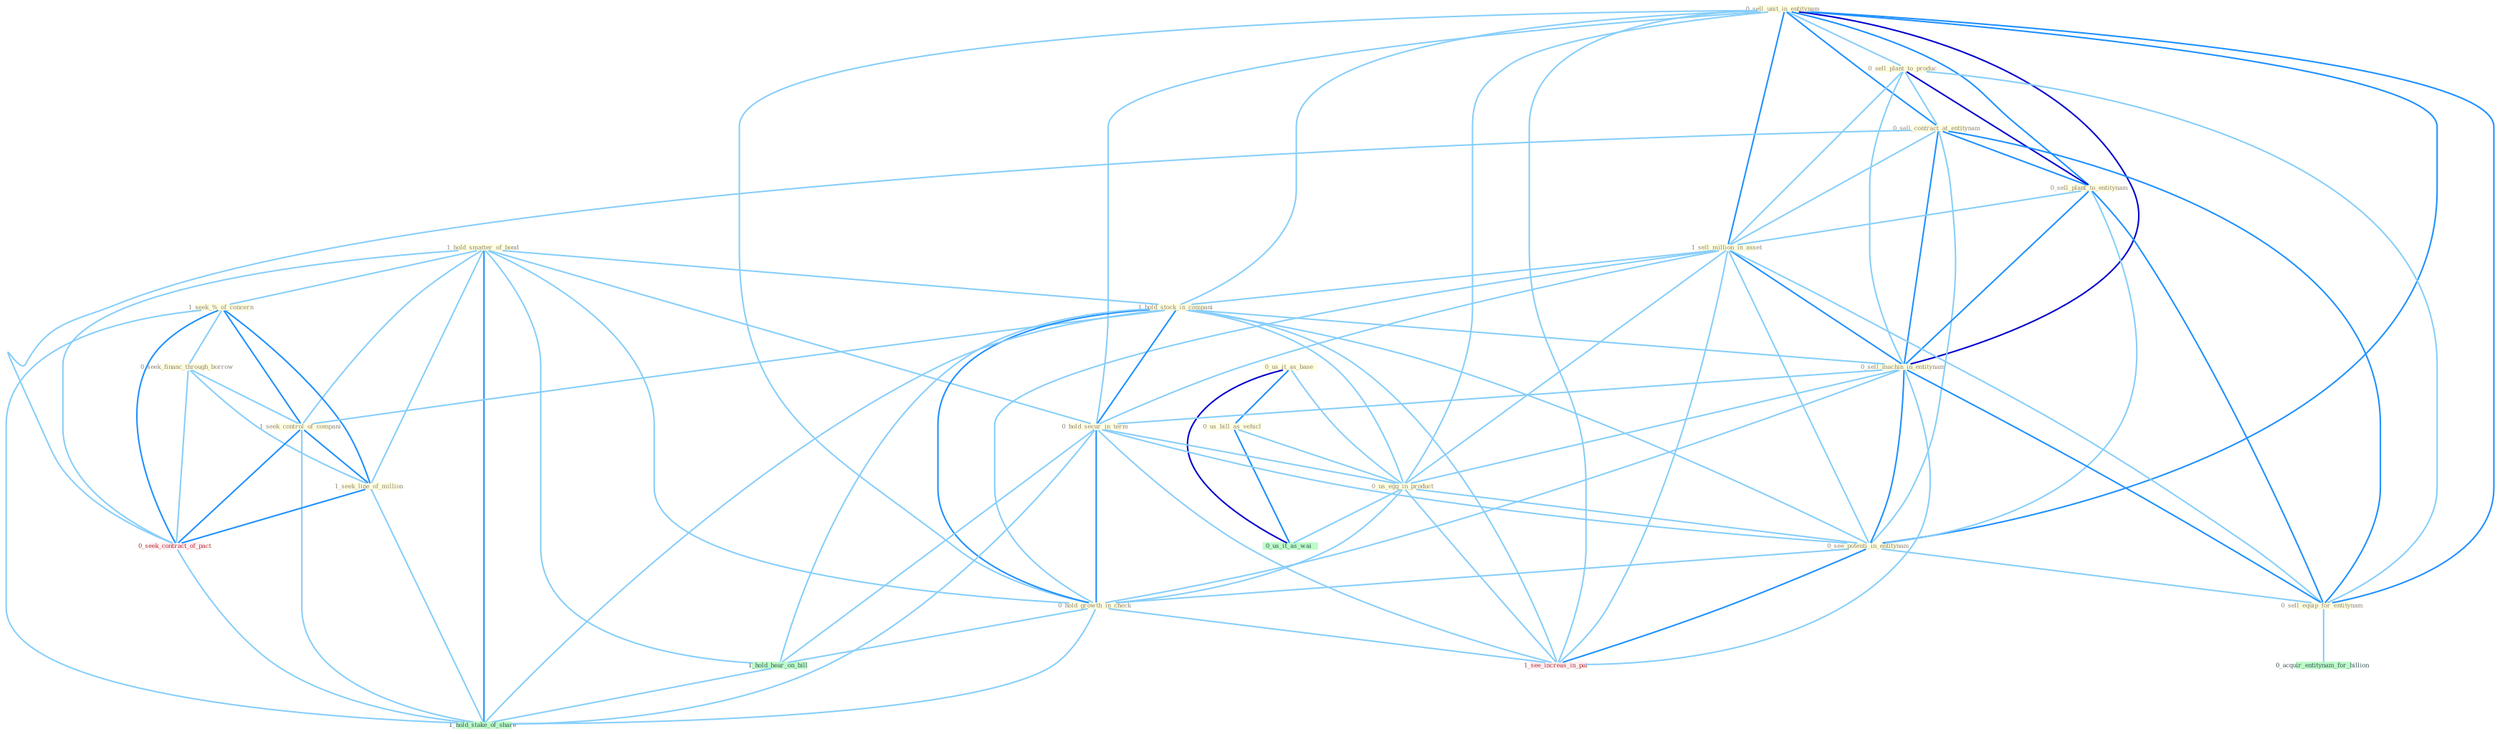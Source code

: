 Graph G{ 
    node
    [shape=polygon,style=filled,width=.5,height=.06,color="#BDFCC9",fixedsize=true,fontsize=4,
    fontcolor="#2f4f4f"];
    {node
    [color="#ffffe0", fontcolor="#8b7d6b"] "1_hold_smatter_of_bond " "0_sell_unit_in_entitynam " "0_us_it_as_base " "0_sell_plant_to_produc " "0_sell_contract_at_entitynam " "0_sell_plant_to_entitynam " "1_seek_%_of_concern " "0_seek_financ_through_borrow " "1_sell_million_in_asset " "1_hold_stock_in_compani " "1_seek_control_of_compani " "0_sell_machin_in_entitynam " "0_us_bill_as_vehicl " "0_hold_secur_in_term " "0_us_egg_in_product " "0_see_potenti_in_entitynam " "1_seek_line_of_million " "0_hold_growth_in_check " "0_sell_equip_for_entitynam "}
{node [color="#fff0f5", fontcolor="#b22222"] "0_seek_contract_of_pact " "1_see_increas_in_pai "}
edge [color="#B0E2FF"];

	"1_hold_smatter_of_bond " -- "1_seek_%_of_concern " [w="1", color="#87cefa" ];
	"1_hold_smatter_of_bond " -- "1_hold_stock_in_compani " [w="1", color="#87cefa" ];
	"1_hold_smatter_of_bond " -- "1_seek_control_of_compani " [w="1", color="#87cefa" ];
	"1_hold_smatter_of_bond " -- "0_hold_secur_in_term " [w="1", color="#87cefa" ];
	"1_hold_smatter_of_bond " -- "1_seek_line_of_million " [w="1", color="#87cefa" ];
	"1_hold_smatter_of_bond " -- "0_hold_growth_in_check " [w="1", color="#87cefa" ];
	"1_hold_smatter_of_bond " -- "0_seek_contract_of_pact " [w="1", color="#87cefa" ];
	"1_hold_smatter_of_bond " -- "1_hold_hear_on_bill " [w="1", color="#87cefa" ];
	"1_hold_smatter_of_bond " -- "1_hold_stake_of_share " [w="2", color="#1e90ff" , len=0.8];
	"0_sell_unit_in_entitynam " -- "0_sell_plant_to_produc " [w="1", color="#87cefa" ];
	"0_sell_unit_in_entitynam " -- "0_sell_contract_at_entitynam " [w="2", color="#1e90ff" , len=0.8];
	"0_sell_unit_in_entitynam " -- "0_sell_plant_to_entitynam " [w="2", color="#1e90ff" , len=0.8];
	"0_sell_unit_in_entitynam " -- "1_sell_million_in_asset " [w="2", color="#1e90ff" , len=0.8];
	"0_sell_unit_in_entitynam " -- "1_hold_stock_in_compani " [w="1", color="#87cefa" ];
	"0_sell_unit_in_entitynam " -- "0_sell_machin_in_entitynam " [w="3", color="#0000cd" , len=0.6];
	"0_sell_unit_in_entitynam " -- "0_hold_secur_in_term " [w="1", color="#87cefa" ];
	"0_sell_unit_in_entitynam " -- "0_us_egg_in_product " [w="1", color="#87cefa" ];
	"0_sell_unit_in_entitynam " -- "0_see_potenti_in_entitynam " [w="2", color="#1e90ff" , len=0.8];
	"0_sell_unit_in_entitynam " -- "0_hold_growth_in_check " [w="1", color="#87cefa" ];
	"0_sell_unit_in_entitynam " -- "0_sell_equip_for_entitynam " [w="2", color="#1e90ff" , len=0.8];
	"0_sell_unit_in_entitynam " -- "1_see_increas_in_pai " [w="1", color="#87cefa" ];
	"0_us_it_as_base " -- "0_us_bill_as_vehicl " [w="2", color="#1e90ff" , len=0.8];
	"0_us_it_as_base " -- "0_us_egg_in_product " [w="1", color="#87cefa" ];
	"0_us_it_as_base " -- "0_us_it_as_wai " [w="3", color="#0000cd" , len=0.6];
	"0_sell_plant_to_produc " -- "0_sell_contract_at_entitynam " [w="1", color="#87cefa" ];
	"0_sell_plant_to_produc " -- "0_sell_plant_to_entitynam " [w="3", color="#0000cd" , len=0.6];
	"0_sell_plant_to_produc " -- "1_sell_million_in_asset " [w="1", color="#87cefa" ];
	"0_sell_plant_to_produc " -- "0_sell_machin_in_entitynam " [w="1", color="#87cefa" ];
	"0_sell_plant_to_produc " -- "0_sell_equip_for_entitynam " [w="1", color="#87cefa" ];
	"0_sell_contract_at_entitynam " -- "0_sell_plant_to_entitynam " [w="2", color="#1e90ff" , len=0.8];
	"0_sell_contract_at_entitynam " -- "1_sell_million_in_asset " [w="1", color="#87cefa" ];
	"0_sell_contract_at_entitynam " -- "0_sell_machin_in_entitynam " [w="2", color="#1e90ff" , len=0.8];
	"0_sell_contract_at_entitynam " -- "0_see_potenti_in_entitynam " [w="1", color="#87cefa" ];
	"0_sell_contract_at_entitynam " -- "0_sell_equip_for_entitynam " [w="2", color="#1e90ff" , len=0.8];
	"0_sell_contract_at_entitynam " -- "0_seek_contract_of_pact " [w="1", color="#87cefa" ];
	"0_sell_plant_to_entitynam " -- "1_sell_million_in_asset " [w="1", color="#87cefa" ];
	"0_sell_plant_to_entitynam " -- "0_sell_machin_in_entitynam " [w="2", color="#1e90ff" , len=0.8];
	"0_sell_plant_to_entitynam " -- "0_see_potenti_in_entitynam " [w="1", color="#87cefa" ];
	"0_sell_plant_to_entitynam " -- "0_sell_equip_for_entitynam " [w="2", color="#1e90ff" , len=0.8];
	"1_seek_%_of_concern " -- "0_seek_financ_through_borrow " [w="1", color="#87cefa" ];
	"1_seek_%_of_concern " -- "1_seek_control_of_compani " [w="2", color="#1e90ff" , len=0.8];
	"1_seek_%_of_concern " -- "1_seek_line_of_million " [w="2", color="#1e90ff" , len=0.8];
	"1_seek_%_of_concern " -- "0_seek_contract_of_pact " [w="2", color="#1e90ff" , len=0.8];
	"1_seek_%_of_concern " -- "1_hold_stake_of_share " [w="1", color="#87cefa" ];
	"0_seek_financ_through_borrow " -- "1_seek_control_of_compani " [w="1", color="#87cefa" ];
	"0_seek_financ_through_borrow " -- "1_seek_line_of_million " [w="1", color="#87cefa" ];
	"0_seek_financ_through_borrow " -- "0_seek_contract_of_pact " [w="1", color="#87cefa" ];
	"1_sell_million_in_asset " -- "1_hold_stock_in_compani " [w="1", color="#87cefa" ];
	"1_sell_million_in_asset " -- "0_sell_machin_in_entitynam " [w="2", color="#1e90ff" , len=0.8];
	"1_sell_million_in_asset " -- "0_hold_secur_in_term " [w="1", color="#87cefa" ];
	"1_sell_million_in_asset " -- "0_us_egg_in_product " [w="1", color="#87cefa" ];
	"1_sell_million_in_asset " -- "0_see_potenti_in_entitynam " [w="1", color="#87cefa" ];
	"1_sell_million_in_asset " -- "0_hold_growth_in_check " [w="1", color="#87cefa" ];
	"1_sell_million_in_asset " -- "0_sell_equip_for_entitynam " [w="1", color="#87cefa" ];
	"1_sell_million_in_asset " -- "1_see_increas_in_pai " [w="1", color="#87cefa" ];
	"1_hold_stock_in_compani " -- "1_seek_control_of_compani " [w="1", color="#87cefa" ];
	"1_hold_stock_in_compani " -- "0_sell_machin_in_entitynam " [w="1", color="#87cefa" ];
	"1_hold_stock_in_compani " -- "0_hold_secur_in_term " [w="2", color="#1e90ff" , len=0.8];
	"1_hold_stock_in_compani " -- "0_us_egg_in_product " [w="1", color="#87cefa" ];
	"1_hold_stock_in_compani " -- "0_see_potenti_in_entitynam " [w="1", color="#87cefa" ];
	"1_hold_stock_in_compani " -- "0_hold_growth_in_check " [w="2", color="#1e90ff" , len=0.8];
	"1_hold_stock_in_compani " -- "1_see_increas_in_pai " [w="1", color="#87cefa" ];
	"1_hold_stock_in_compani " -- "1_hold_hear_on_bill " [w="1", color="#87cefa" ];
	"1_hold_stock_in_compani " -- "1_hold_stake_of_share " [w="1", color="#87cefa" ];
	"1_seek_control_of_compani " -- "1_seek_line_of_million " [w="2", color="#1e90ff" , len=0.8];
	"1_seek_control_of_compani " -- "0_seek_contract_of_pact " [w="2", color="#1e90ff" , len=0.8];
	"1_seek_control_of_compani " -- "1_hold_stake_of_share " [w="1", color="#87cefa" ];
	"0_sell_machin_in_entitynam " -- "0_hold_secur_in_term " [w="1", color="#87cefa" ];
	"0_sell_machin_in_entitynam " -- "0_us_egg_in_product " [w="1", color="#87cefa" ];
	"0_sell_machin_in_entitynam " -- "0_see_potenti_in_entitynam " [w="2", color="#1e90ff" , len=0.8];
	"0_sell_machin_in_entitynam " -- "0_hold_growth_in_check " [w="1", color="#87cefa" ];
	"0_sell_machin_in_entitynam " -- "0_sell_equip_for_entitynam " [w="2", color="#1e90ff" , len=0.8];
	"0_sell_machin_in_entitynam " -- "1_see_increas_in_pai " [w="1", color="#87cefa" ];
	"0_us_bill_as_vehicl " -- "0_us_egg_in_product " [w="1", color="#87cefa" ];
	"0_us_bill_as_vehicl " -- "0_us_it_as_wai " [w="2", color="#1e90ff" , len=0.8];
	"0_hold_secur_in_term " -- "0_us_egg_in_product " [w="1", color="#87cefa" ];
	"0_hold_secur_in_term " -- "0_see_potenti_in_entitynam " [w="1", color="#87cefa" ];
	"0_hold_secur_in_term " -- "0_hold_growth_in_check " [w="2", color="#1e90ff" , len=0.8];
	"0_hold_secur_in_term " -- "1_see_increas_in_pai " [w="1", color="#87cefa" ];
	"0_hold_secur_in_term " -- "1_hold_hear_on_bill " [w="1", color="#87cefa" ];
	"0_hold_secur_in_term " -- "1_hold_stake_of_share " [w="1", color="#87cefa" ];
	"0_us_egg_in_product " -- "0_see_potenti_in_entitynam " [w="1", color="#87cefa" ];
	"0_us_egg_in_product " -- "0_hold_growth_in_check " [w="1", color="#87cefa" ];
	"0_us_egg_in_product " -- "0_us_it_as_wai " [w="1", color="#87cefa" ];
	"0_us_egg_in_product " -- "1_see_increas_in_pai " [w="1", color="#87cefa" ];
	"0_see_potenti_in_entitynam " -- "0_hold_growth_in_check " [w="1", color="#87cefa" ];
	"0_see_potenti_in_entitynam " -- "0_sell_equip_for_entitynam " [w="1", color="#87cefa" ];
	"0_see_potenti_in_entitynam " -- "1_see_increas_in_pai " [w="2", color="#1e90ff" , len=0.8];
	"1_seek_line_of_million " -- "0_seek_contract_of_pact " [w="2", color="#1e90ff" , len=0.8];
	"1_seek_line_of_million " -- "1_hold_stake_of_share " [w="1", color="#87cefa" ];
	"0_hold_growth_in_check " -- "1_see_increas_in_pai " [w="1", color="#87cefa" ];
	"0_hold_growth_in_check " -- "1_hold_hear_on_bill " [w="1", color="#87cefa" ];
	"0_hold_growth_in_check " -- "1_hold_stake_of_share " [w="1", color="#87cefa" ];
	"0_sell_equip_for_entitynam " -- "0_acquir_entitynam_for_billion " [w="1", color="#87cefa" ];
	"0_seek_contract_of_pact " -- "1_hold_stake_of_share " [w="1", color="#87cefa" ];
	"1_hold_hear_on_bill " -- "1_hold_stake_of_share " [w="1", color="#87cefa" ];
}